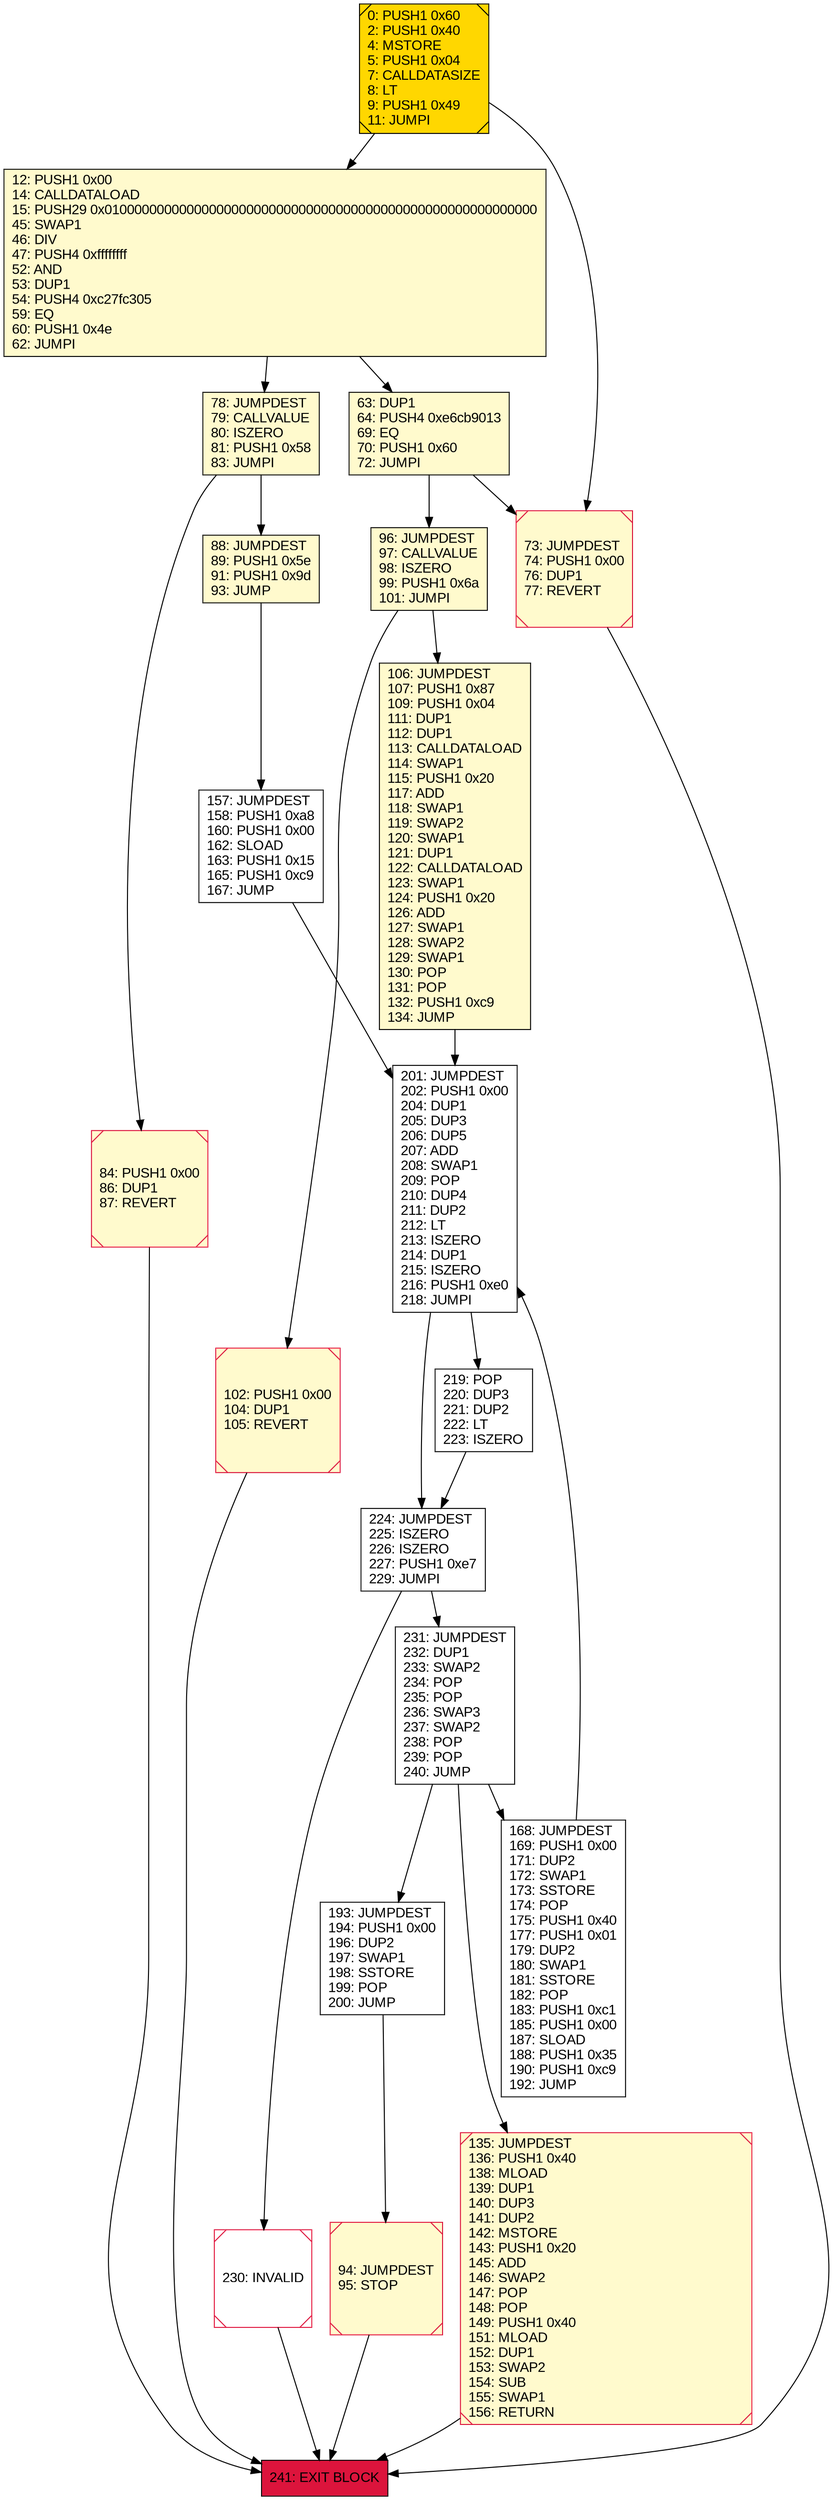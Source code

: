 digraph G {
bgcolor=transparent rankdir=UD;
node [shape=box style=filled color=black fillcolor=white fontname=arial fontcolor=black];
201 [label="201: JUMPDEST\l202: PUSH1 0x00\l204: DUP1\l205: DUP3\l206: DUP5\l207: ADD\l208: SWAP1\l209: POP\l210: DUP4\l211: DUP2\l212: LT\l213: ISZERO\l214: DUP1\l215: ISZERO\l216: PUSH1 0xe0\l218: JUMPI\l" ];
157 [label="157: JUMPDEST\l158: PUSH1 0xa8\l160: PUSH1 0x00\l162: SLOAD\l163: PUSH1 0x15\l165: PUSH1 0xc9\l167: JUMP\l" ];
102 [label="102: PUSH1 0x00\l104: DUP1\l105: REVERT\l" fillcolor=lemonchiffon shape=Msquare color=crimson ];
224 [label="224: JUMPDEST\l225: ISZERO\l226: ISZERO\l227: PUSH1 0xe7\l229: JUMPI\l" ];
94 [label="94: JUMPDEST\l95: STOP\l" fillcolor=lemonchiffon shape=Msquare color=crimson ];
231 [label="231: JUMPDEST\l232: DUP1\l233: SWAP2\l234: POP\l235: POP\l236: SWAP3\l237: SWAP2\l238: POP\l239: POP\l240: JUMP\l" ];
73 [label="73: JUMPDEST\l74: PUSH1 0x00\l76: DUP1\l77: REVERT\l" fillcolor=lemonchiffon shape=Msquare color=crimson ];
0 [label="0: PUSH1 0x60\l2: PUSH1 0x40\l4: MSTORE\l5: PUSH1 0x04\l7: CALLDATASIZE\l8: LT\l9: PUSH1 0x49\l11: JUMPI\l" fillcolor=lemonchiffon shape=Msquare fillcolor=gold ];
63 [label="63: DUP1\l64: PUSH4 0xe6cb9013\l69: EQ\l70: PUSH1 0x60\l72: JUMPI\l" fillcolor=lemonchiffon ];
241 [label="241: EXIT BLOCK\l" fillcolor=crimson ];
219 [label="219: POP\l220: DUP3\l221: DUP2\l222: LT\l223: ISZERO\l" ];
135 [label="135: JUMPDEST\l136: PUSH1 0x40\l138: MLOAD\l139: DUP1\l140: DUP3\l141: DUP2\l142: MSTORE\l143: PUSH1 0x20\l145: ADD\l146: SWAP2\l147: POP\l148: POP\l149: PUSH1 0x40\l151: MLOAD\l152: DUP1\l153: SWAP2\l154: SUB\l155: SWAP1\l156: RETURN\l" fillcolor=lemonchiffon shape=Msquare color=crimson ];
84 [label="84: PUSH1 0x00\l86: DUP1\l87: REVERT\l" fillcolor=lemonchiffon shape=Msquare color=crimson ];
12 [label="12: PUSH1 0x00\l14: CALLDATALOAD\l15: PUSH29 0x0100000000000000000000000000000000000000000000000000000000\l45: SWAP1\l46: DIV\l47: PUSH4 0xffffffff\l52: AND\l53: DUP1\l54: PUSH4 0xc27fc305\l59: EQ\l60: PUSH1 0x4e\l62: JUMPI\l" fillcolor=lemonchiffon ];
230 [label="230: INVALID\l" shape=Msquare color=crimson ];
96 [label="96: JUMPDEST\l97: CALLVALUE\l98: ISZERO\l99: PUSH1 0x6a\l101: JUMPI\l" fillcolor=lemonchiffon ];
88 [label="88: JUMPDEST\l89: PUSH1 0x5e\l91: PUSH1 0x9d\l93: JUMP\l" fillcolor=lemonchiffon ];
193 [label="193: JUMPDEST\l194: PUSH1 0x00\l196: DUP2\l197: SWAP1\l198: SSTORE\l199: POP\l200: JUMP\l" ];
78 [label="78: JUMPDEST\l79: CALLVALUE\l80: ISZERO\l81: PUSH1 0x58\l83: JUMPI\l" fillcolor=lemonchiffon ];
168 [label="168: JUMPDEST\l169: PUSH1 0x00\l171: DUP2\l172: SWAP1\l173: SSTORE\l174: POP\l175: PUSH1 0x40\l177: PUSH1 0x01\l179: DUP2\l180: SWAP1\l181: SSTORE\l182: POP\l183: PUSH1 0xc1\l185: PUSH1 0x00\l187: SLOAD\l188: PUSH1 0x35\l190: PUSH1 0xc9\l192: JUMP\l" ];
106 [label="106: JUMPDEST\l107: PUSH1 0x87\l109: PUSH1 0x04\l111: DUP1\l112: DUP1\l113: CALLDATALOAD\l114: SWAP1\l115: PUSH1 0x20\l117: ADD\l118: SWAP1\l119: SWAP2\l120: SWAP1\l121: DUP1\l122: CALLDATALOAD\l123: SWAP1\l124: PUSH1 0x20\l126: ADD\l127: SWAP1\l128: SWAP2\l129: SWAP1\l130: POP\l131: POP\l132: PUSH1 0xc9\l134: JUMP\l" fillcolor=lemonchiffon ];
224 -> 231;
84 -> 241;
12 -> 78;
135 -> 241;
78 -> 88;
0 -> 12;
12 -> 63;
193 -> 94;
224 -> 230;
231 -> 193;
219 -> 224;
0 -> 73;
63 -> 73;
88 -> 157;
168 -> 201;
96 -> 106;
157 -> 201;
78 -> 84;
230 -> 241;
201 -> 224;
63 -> 96;
201 -> 219;
231 -> 168;
102 -> 241;
94 -> 241;
73 -> 241;
96 -> 102;
231 -> 135;
106 -> 201;
}

